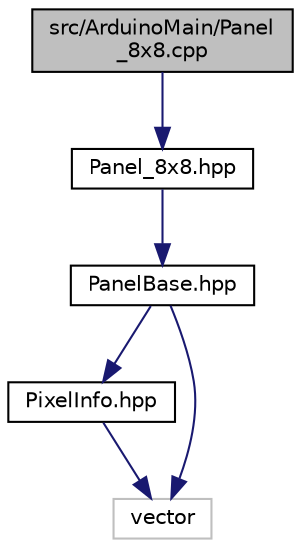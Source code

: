digraph "src/ArduinoMain/Panel_8x8.cpp"
{
  edge [fontname="Helvetica",fontsize="10",labelfontname="Helvetica",labelfontsize="10"];
  node [fontname="Helvetica",fontsize="10",shape=record];
  Node0 [label="src/ArduinoMain/Panel\l_8x8.cpp",height=0.2,width=0.4,color="black", fillcolor="grey75", style="filled", fontcolor="black"];
  Node0 -> Node1 [color="midnightblue",fontsize="10",style="solid",fontname="Helvetica"];
  Node1 [label="Panel_8x8.hpp",height=0.2,width=0.4,color="black", fillcolor="white", style="filled",URL="$Panel__8x8_8hpp.html",tooltip="8x8サイズのLEDパネルクラス "];
  Node1 -> Node2 [color="midnightblue",fontsize="10",style="solid",fontname="Helvetica"];
  Node2 [label="PanelBase.hpp",height=0.2,width=0.4,color="black", fillcolor="white", style="filled",URL="$PanelBase_8hpp.html",tooltip="LEDパネルの基底クラス "];
  Node2 -> Node3 [color="midnightblue",fontsize="10",style="solid",fontname="Helvetica"];
  Node3 [label="PixelInfo.hpp",height=0.2,width=0.4,color="black", fillcolor="white", style="filled",URL="$PixelInfo_8hpp.html",tooltip="各ピクセルの情報を格納する構造体を定義 "];
  Node3 -> Node4 [color="midnightblue",fontsize="10",style="solid",fontname="Helvetica"];
  Node4 [label="vector",height=0.2,width=0.4,color="grey75", fillcolor="white", style="filled"];
  Node2 -> Node4 [color="midnightblue",fontsize="10",style="solid",fontname="Helvetica"];
}
